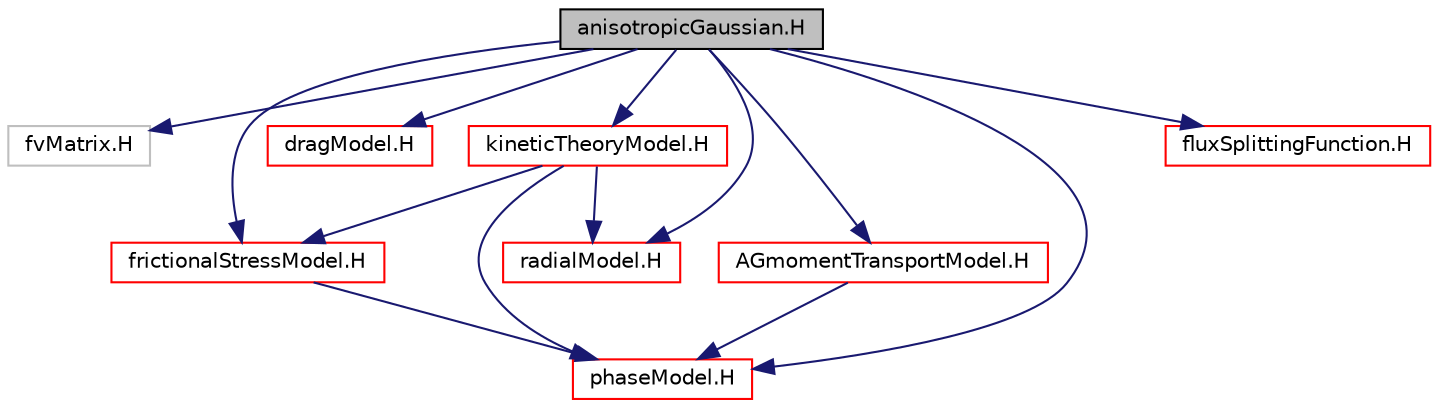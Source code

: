 digraph "anisotropicGaussian.H"
{
  bgcolor="transparent";
  edge [fontname="Helvetica",fontsize="10",labelfontname="Helvetica",labelfontsize="10"];
  node [fontname="Helvetica",fontsize="10",shape=record];
  Node1 [label="anisotropicGaussian.H",height=0.2,width=0.4,color="black", fillcolor="grey75", style="filled", fontcolor="black"];
  Node1 -> Node2 [color="midnightblue",fontsize="10",style="solid",fontname="Helvetica"];
  Node2 [label="fvMatrix.H",height=0.2,width=0.4,color="grey75"];
  Node1 -> Node3 [color="midnightblue",fontsize="10",style="solid",fontname="Helvetica"];
  Node3 [label="phaseModel.H",height=0.2,width=0.4,color="red",URL="$a00595.html"];
  Node1 -> Node4 [color="midnightblue",fontsize="10",style="solid",fontname="Helvetica"];
  Node4 [label="dragModel.H",height=0.2,width=0.4,color="red",URL="$a00348.html"];
  Node1 -> Node5 [color="midnightblue",fontsize="10",style="solid",fontname="Helvetica"];
  Node5 [label="frictionalStressModel.H",height=0.2,width=0.4,color="red",URL="$a00376.html"];
  Node5 -> Node3 [color="midnightblue",fontsize="10",style="solid",fontname="Helvetica"];
  Node1 -> Node6 [color="midnightblue",fontsize="10",style="solid",fontname="Helvetica"];
  Node6 [label="radialModel.H",height=0.2,width=0.4,color="red",URL="$a00622.html"];
  Node1 -> Node7 [color="midnightblue",fontsize="10",style="solid",fontname="Helvetica"];
  Node7 [label="AGmomentTransportModel.H",height=0.2,width=0.4,color="red",URL="$a00238.html"];
  Node7 -> Node3 [color="midnightblue",fontsize="10",style="solid",fontname="Helvetica"];
  Node1 -> Node8 [color="midnightblue",fontsize="10",style="solid",fontname="Helvetica"];
  Node8 [label="kineticTheoryModel.H",height=0.2,width=0.4,color="red",URL="$a00431.html"];
  Node8 -> Node3 [color="midnightblue",fontsize="10",style="solid",fontname="Helvetica"];
  Node8 -> Node6 [color="midnightblue",fontsize="10",style="solid",fontname="Helvetica"];
  Node8 -> Node5 [color="midnightblue",fontsize="10",style="solid",fontname="Helvetica"];
  Node1 -> Node9 [color="midnightblue",fontsize="10",style="solid",fontname="Helvetica"];
  Node9 [label="fluxSplittingFunction.H",height=0.2,width=0.4,color="red",URL="$a00370.html"];
}
